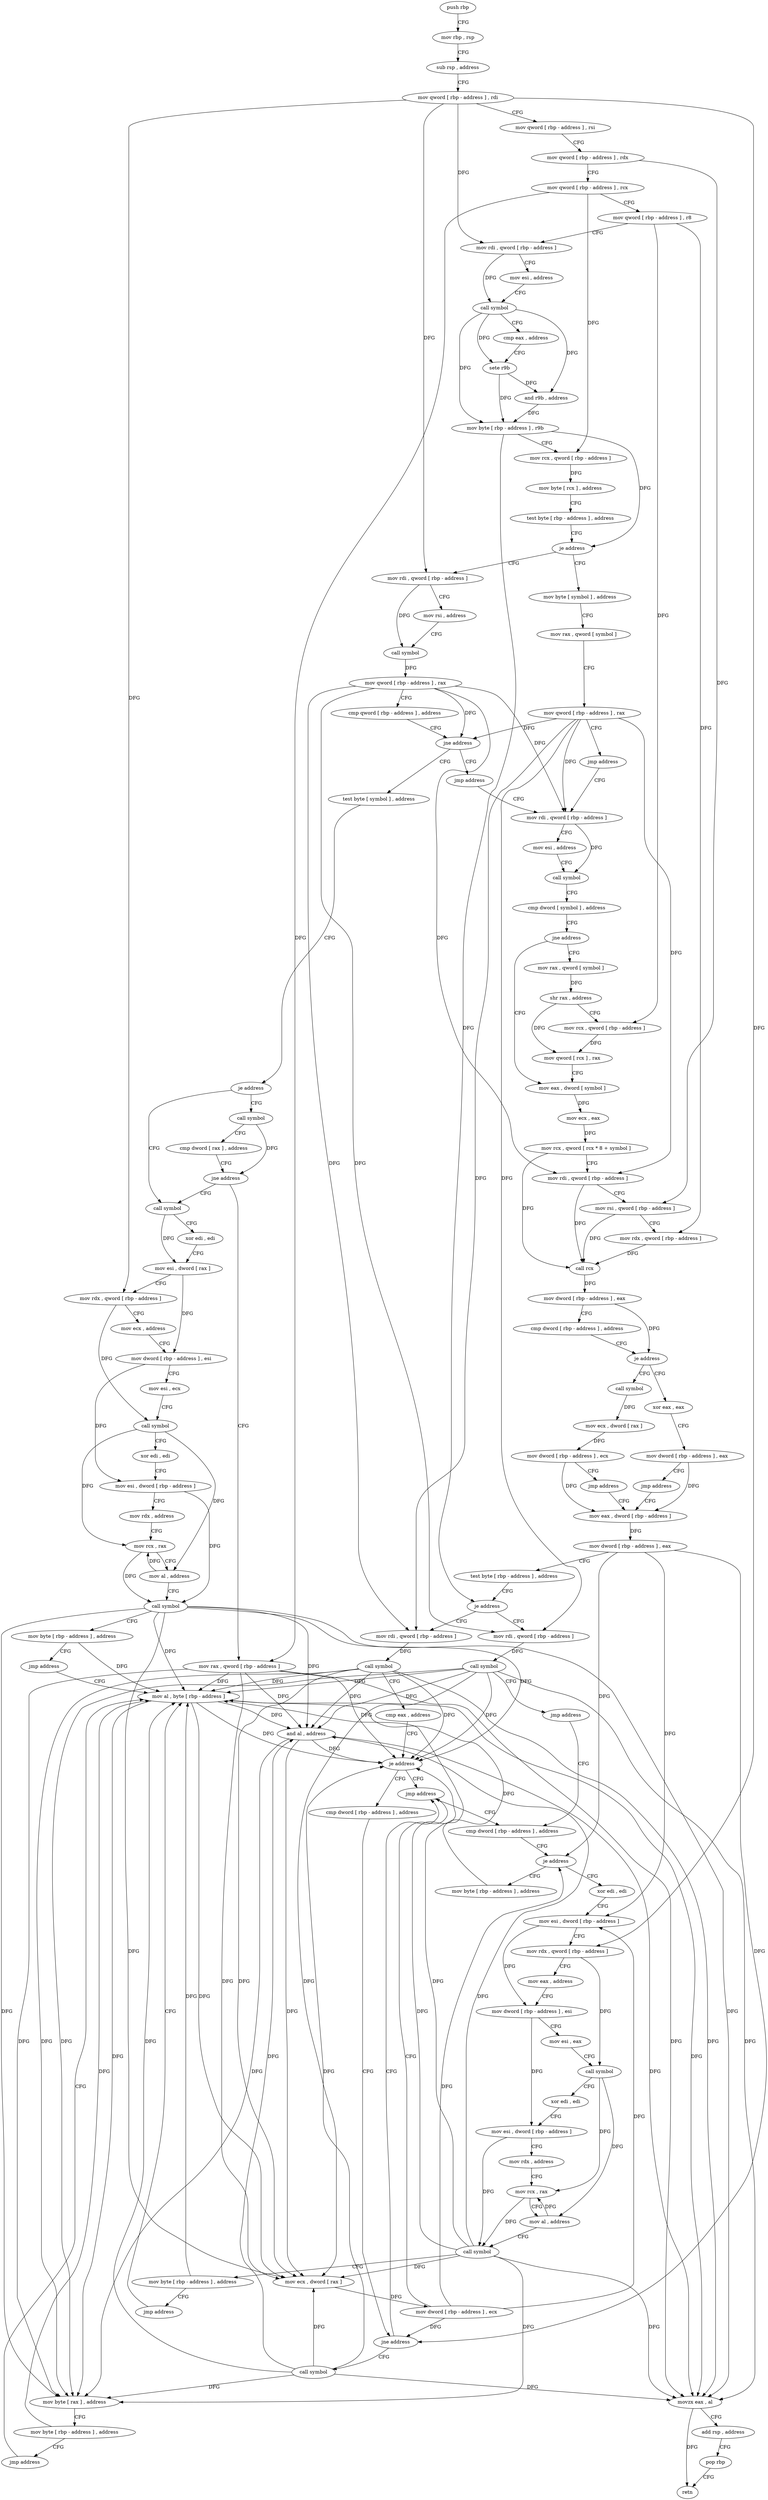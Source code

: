 digraph "func" {
"4207568" [label = "push rbp" ]
"4207569" [label = "mov rbp , rsp" ]
"4207572" [label = "sub rsp , address" ]
"4207576" [label = "mov qword [ rbp - address ] , rdi" ]
"4207580" [label = "mov qword [ rbp - address ] , rsi" ]
"4207584" [label = "mov qword [ rbp - address ] , rdx" ]
"4207588" [label = "mov qword [ rbp - address ] , rcx" ]
"4207592" [label = "mov qword [ rbp - address ] , r8" ]
"4207596" [label = "mov rdi , qword [ rbp - address ]" ]
"4207600" [label = "mov esi , address" ]
"4207605" [label = "call symbol" ]
"4207610" [label = "cmp eax , address" ]
"4207613" [label = "sete r9b" ]
"4207617" [label = "and r9b , address" ]
"4207621" [label = "mov byte [ rbp - address ] , r9b" ]
"4207625" [label = "mov rcx , qword [ rbp - address ]" ]
"4207629" [label = "mov byte [ rcx ] , address" ]
"4207632" [label = "test byte [ rbp - address ] , address" ]
"4207636" [label = "je address" ]
"4207667" [label = "mov rdi , qword [ rbp - address ]" ]
"4207642" [label = "mov byte [ symbol ] , address" ]
"4207671" [label = "mov rsi , address" ]
"4207681" [label = "call symbol" ]
"4207686" [label = "mov qword [ rbp - address ] , rax" ]
"4207690" [label = "cmp qword [ rbp - address ] , address" ]
"4207695" [label = "jne address" ]
"4207807" [label = "jmp address" ]
"4207701" [label = "test byte [ symbol ] , address" ]
"4207650" [label = "mov rax , qword [ symbol ]" ]
"4207658" [label = "mov qword [ rbp - address ] , rax" ]
"4207662" [label = "jmp address" ]
"4207812" [label = "mov rdi , qword [ rbp - address ]" ]
"4207709" [label = "je address" ]
"4207745" [label = "call symbol" ]
"4207715" [label = "call symbol" ]
"4207816" [label = "mov esi , address" ]
"4207821" [label = "call symbol" ]
"4207826" [label = "cmp dword [ symbol ] , address" ]
"4207834" [label = "jne address" ]
"4207859" [label = "mov eax , dword [ symbol ]" ]
"4207840" [label = "mov rax , qword [ symbol ]" ]
"4207750" [label = "xor edi , edi" ]
"4207752" [label = "mov esi , dword [ rax ]" ]
"4207754" [label = "mov rdx , qword [ rbp - address ]" ]
"4207758" [label = "mov ecx , address" ]
"4207763" [label = "mov dword [ rbp - address ] , esi" ]
"4207766" [label = "mov esi , ecx" ]
"4207768" [label = "call symbol" ]
"4207773" [label = "xor edi , edi" ]
"4207775" [label = "mov esi , dword [ rbp - address ]" ]
"4207778" [label = "mov rdx , address" ]
"4207788" [label = "mov rcx , rax" ]
"4207791" [label = "mov al , address" ]
"4207793" [label = "call symbol" ]
"4207798" [label = "mov byte [ rbp - address ] , address" ]
"4207802" [label = "jmp address" ]
"4208073" [label = "mov al , byte [ rbp - address ]" ]
"4207720" [label = "cmp dword [ rax ] , address" ]
"4207723" [label = "jne address" ]
"4207729" [label = "mov rax , qword [ rbp - address ]" ]
"4207866" [label = "mov ecx , eax" ]
"4207868" [label = "mov rcx , qword [ rcx * 8 + symbol ]" ]
"4207876" [label = "mov rdi , qword [ rbp - address ]" ]
"4207880" [label = "mov rsi , qword [ rbp - address ]" ]
"4207884" [label = "mov rdx , qword [ rbp - address ]" ]
"4207888" [label = "call rcx" ]
"4207890" [label = "mov dword [ rbp - address ] , eax" ]
"4207893" [label = "cmp dword [ rbp - address ] , address" ]
"4207897" [label = "je address" ]
"4207918" [label = "xor eax , eax" ]
"4207903" [label = "call symbol" ]
"4207848" [label = "shr rax , address" ]
"4207852" [label = "mov rcx , qword [ rbp - address ]" ]
"4207856" [label = "mov qword [ rcx ] , rax" ]
"4208076" [label = "and al , address" ]
"4208078" [label = "movzx eax , al" ]
"4208081" [label = "add rsp , address" ]
"4208085" [label = "pop rbp" ]
"4208086" [label = "retn" ]
"4207733" [label = "mov byte [ rax ] , address" ]
"4207736" [label = "mov byte [ rbp - address ] , address" ]
"4207740" [label = "jmp address" ]
"4207920" [label = "mov dword [ rbp - address ] , eax" ]
"4207923" [label = "jmp address" ]
"4207928" [label = "mov eax , dword [ rbp - address ]" ]
"4207908" [label = "mov ecx , dword [ rax ]" ]
"4207910" [label = "mov dword [ rbp - address ] , ecx" ]
"4207913" [label = "jmp address" ]
"4207931" [label = "mov dword [ rbp - address ] , eax" ]
"4207934" [label = "test byte [ rbp - address ] , address" ]
"4207938" [label = "je address" ]
"4207958" [label = "mov rdi , qword [ rbp - address ]" ]
"4207944" [label = "mov rdi , qword [ rbp - address ]" ]
"4207962" [label = "call symbol" ]
"4207967" [label = "cmp eax , address" ]
"4207970" [label = "je address" ]
"4207996" [label = "jmp address" ]
"4207976" [label = "cmp dword [ rbp - address ] , address" ]
"4207948" [label = "call symbol" ]
"4207953" [label = "jmp address" ]
"4208001" [label = "cmp dword [ rbp - address ] , address" ]
"4207980" [label = "jne address" ]
"4207986" [label = "call symbol" ]
"4208005" [label = "je address" ]
"4208069" [label = "mov byte [ rbp - address ] , address" ]
"4208011" [label = "xor edi , edi" ]
"4207991" [label = "mov ecx , dword [ rax ]" ]
"4207993" [label = "mov dword [ rbp - address ] , ecx" ]
"4208013" [label = "mov esi , dword [ rbp - address ]" ]
"4208016" [label = "mov rdx , qword [ rbp - address ]" ]
"4208020" [label = "mov eax , address" ]
"4208025" [label = "mov dword [ rbp - address ] , esi" ]
"4208028" [label = "mov esi , eax" ]
"4208030" [label = "call symbol" ]
"4208035" [label = "xor edi , edi" ]
"4208037" [label = "mov esi , dword [ rbp - address ]" ]
"4208040" [label = "mov rdx , address" ]
"4208050" [label = "mov rcx , rax" ]
"4208053" [label = "mov al , address" ]
"4208055" [label = "call symbol" ]
"4208060" [label = "mov byte [ rbp - address ] , address" ]
"4208064" [label = "jmp address" ]
"4207568" -> "4207569" [ label = "CFG" ]
"4207569" -> "4207572" [ label = "CFG" ]
"4207572" -> "4207576" [ label = "CFG" ]
"4207576" -> "4207580" [ label = "CFG" ]
"4207576" -> "4207596" [ label = "DFG" ]
"4207576" -> "4207667" [ label = "DFG" ]
"4207576" -> "4207754" [ label = "DFG" ]
"4207576" -> "4208016" [ label = "DFG" ]
"4207580" -> "4207584" [ label = "CFG" ]
"4207584" -> "4207588" [ label = "CFG" ]
"4207584" -> "4207880" [ label = "DFG" ]
"4207588" -> "4207592" [ label = "CFG" ]
"4207588" -> "4207625" [ label = "DFG" ]
"4207588" -> "4207729" [ label = "DFG" ]
"4207592" -> "4207596" [ label = "CFG" ]
"4207592" -> "4207884" [ label = "DFG" ]
"4207592" -> "4207852" [ label = "DFG" ]
"4207596" -> "4207600" [ label = "CFG" ]
"4207596" -> "4207605" [ label = "DFG" ]
"4207600" -> "4207605" [ label = "CFG" ]
"4207605" -> "4207610" [ label = "CFG" ]
"4207605" -> "4207613" [ label = "DFG" ]
"4207605" -> "4207617" [ label = "DFG" ]
"4207605" -> "4207621" [ label = "DFG" ]
"4207610" -> "4207613" [ label = "CFG" ]
"4207613" -> "4207617" [ label = "DFG" ]
"4207613" -> "4207621" [ label = "DFG" ]
"4207617" -> "4207621" [ label = "DFG" ]
"4207621" -> "4207625" [ label = "CFG" ]
"4207621" -> "4207636" [ label = "DFG" ]
"4207621" -> "4207938" [ label = "DFG" ]
"4207625" -> "4207629" [ label = "DFG" ]
"4207629" -> "4207632" [ label = "CFG" ]
"4207632" -> "4207636" [ label = "CFG" ]
"4207636" -> "4207667" [ label = "CFG" ]
"4207636" -> "4207642" [ label = "CFG" ]
"4207667" -> "4207671" [ label = "CFG" ]
"4207667" -> "4207681" [ label = "DFG" ]
"4207642" -> "4207650" [ label = "CFG" ]
"4207671" -> "4207681" [ label = "CFG" ]
"4207681" -> "4207686" [ label = "DFG" ]
"4207686" -> "4207690" [ label = "CFG" ]
"4207686" -> "4207695" [ label = "DFG" ]
"4207686" -> "4207812" [ label = "DFG" ]
"4207686" -> "4207876" [ label = "DFG" ]
"4207686" -> "4207958" [ label = "DFG" ]
"4207686" -> "4207944" [ label = "DFG" ]
"4207690" -> "4207695" [ label = "CFG" ]
"4207695" -> "4207807" [ label = "CFG" ]
"4207695" -> "4207701" [ label = "CFG" ]
"4207807" -> "4207812" [ label = "CFG" ]
"4207701" -> "4207709" [ label = "CFG" ]
"4207650" -> "4207658" [ label = "CFG" ]
"4207658" -> "4207662" [ label = "CFG" ]
"4207658" -> "4207695" [ label = "DFG" ]
"4207658" -> "4207812" [ label = "DFG" ]
"4207658" -> "4207876" [ label = "DFG" ]
"4207658" -> "4207958" [ label = "DFG" ]
"4207658" -> "4207944" [ label = "DFG" ]
"4207662" -> "4207812" [ label = "CFG" ]
"4207812" -> "4207816" [ label = "CFG" ]
"4207812" -> "4207821" [ label = "DFG" ]
"4207709" -> "4207745" [ label = "CFG" ]
"4207709" -> "4207715" [ label = "CFG" ]
"4207745" -> "4207750" [ label = "CFG" ]
"4207745" -> "4207752" [ label = "DFG" ]
"4207715" -> "4207720" [ label = "CFG" ]
"4207715" -> "4207723" [ label = "DFG" ]
"4207816" -> "4207821" [ label = "CFG" ]
"4207821" -> "4207826" [ label = "CFG" ]
"4207826" -> "4207834" [ label = "CFG" ]
"4207834" -> "4207859" [ label = "CFG" ]
"4207834" -> "4207840" [ label = "CFG" ]
"4207859" -> "4207866" [ label = "DFG" ]
"4207840" -> "4207848" [ label = "DFG" ]
"4207750" -> "4207752" [ label = "CFG" ]
"4207752" -> "4207754" [ label = "CFG" ]
"4207752" -> "4207763" [ label = "DFG" ]
"4207754" -> "4207758" [ label = "CFG" ]
"4207754" -> "4207768" [ label = "DFG" ]
"4207758" -> "4207763" [ label = "CFG" ]
"4207763" -> "4207766" [ label = "CFG" ]
"4207763" -> "4207775" [ label = "DFG" ]
"4207766" -> "4207768" [ label = "CFG" ]
"4207768" -> "4207773" [ label = "CFG" ]
"4207768" -> "4207788" [ label = "DFG" ]
"4207768" -> "4207791" [ label = "DFG" ]
"4207773" -> "4207775" [ label = "CFG" ]
"4207775" -> "4207778" [ label = "CFG" ]
"4207775" -> "4207793" [ label = "DFG" ]
"4207778" -> "4207788" [ label = "CFG" ]
"4207788" -> "4207791" [ label = "CFG" ]
"4207788" -> "4207793" [ label = "DFG" ]
"4207791" -> "4207793" [ label = "CFG" ]
"4207791" -> "4207788" [ label = "DFG" ]
"4207793" -> "4207798" [ label = "CFG" ]
"4207793" -> "4208073" [ label = "DFG" ]
"4207793" -> "4208076" [ label = "DFG" ]
"4207793" -> "4208078" [ label = "DFG" ]
"4207793" -> "4207733" [ label = "DFG" ]
"4207793" -> "4207970" [ label = "DFG" ]
"4207793" -> "4207991" [ label = "DFG" ]
"4207798" -> "4207802" [ label = "CFG" ]
"4207798" -> "4208073" [ label = "DFG" ]
"4207802" -> "4208073" [ label = "CFG" ]
"4208073" -> "4208076" [ label = "DFG" ]
"4208073" -> "4208078" [ label = "DFG" ]
"4208073" -> "4207733" [ label = "DFG" ]
"4208073" -> "4207970" [ label = "DFG" ]
"4208073" -> "4207991" [ label = "DFG" ]
"4207720" -> "4207723" [ label = "CFG" ]
"4207723" -> "4207745" [ label = "CFG" ]
"4207723" -> "4207729" [ label = "CFG" ]
"4207729" -> "4207733" [ label = "DFG" ]
"4207729" -> "4208076" [ label = "DFG" ]
"4207729" -> "4208078" [ label = "DFG" ]
"4207729" -> "4208073" [ label = "DFG" ]
"4207729" -> "4207970" [ label = "DFG" ]
"4207729" -> "4207991" [ label = "DFG" ]
"4207866" -> "4207868" [ label = "DFG" ]
"4207868" -> "4207876" [ label = "CFG" ]
"4207868" -> "4207888" [ label = "DFG" ]
"4207876" -> "4207880" [ label = "CFG" ]
"4207876" -> "4207888" [ label = "DFG" ]
"4207880" -> "4207884" [ label = "CFG" ]
"4207880" -> "4207888" [ label = "DFG" ]
"4207884" -> "4207888" [ label = "DFG" ]
"4207888" -> "4207890" [ label = "DFG" ]
"4207890" -> "4207893" [ label = "CFG" ]
"4207890" -> "4207897" [ label = "DFG" ]
"4207893" -> "4207897" [ label = "CFG" ]
"4207897" -> "4207918" [ label = "CFG" ]
"4207897" -> "4207903" [ label = "CFG" ]
"4207918" -> "4207920" [ label = "CFG" ]
"4207903" -> "4207908" [ label = "DFG" ]
"4207848" -> "4207852" [ label = "CFG" ]
"4207848" -> "4207856" [ label = "DFG" ]
"4207852" -> "4207856" [ label = "DFG" ]
"4207856" -> "4207859" [ label = "CFG" ]
"4208076" -> "4208078" [ label = "DFG" ]
"4208076" -> "4207733" [ label = "DFG" ]
"4208076" -> "4207970" [ label = "DFG" ]
"4208076" -> "4207991" [ label = "DFG" ]
"4208078" -> "4208081" [ label = "CFG" ]
"4208078" -> "4208086" [ label = "DFG" ]
"4208081" -> "4208085" [ label = "CFG" ]
"4208085" -> "4208086" [ label = "CFG" ]
"4207733" -> "4207736" [ label = "CFG" ]
"4207736" -> "4207740" [ label = "CFG" ]
"4207736" -> "4208073" [ label = "DFG" ]
"4207740" -> "4208073" [ label = "CFG" ]
"4207920" -> "4207923" [ label = "CFG" ]
"4207920" -> "4207928" [ label = "DFG" ]
"4207923" -> "4207928" [ label = "CFG" ]
"4207928" -> "4207931" [ label = "DFG" ]
"4207908" -> "4207910" [ label = "DFG" ]
"4207910" -> "4207913" [ label = "CFG" ]
"4207910" -> "4207928" [ label = "DFG" ]
"4207913" -> "4207928" [ label = "CFG" ]
"4207931" -> "4207934" [ label = "CFG" ]
"4207931" -> "4207980" [ label = "DFG" ]
"4207931" -> "4208005" [ label = "DFG" ]
"4207931" -> "4208013" [ label = "DFG" ]
"4207934" -> "4207938" [ label = "CFG" ]
"4207938" -> "4207958" [ label = "CFG" ]
"4207938" -> "4207944" [ label = "CFG" ]
"4207958" -> "4207962" [ label = "DFG" ]
"4207944" -> "4207948" [ label = "DFG" ]
"4207962" -> "4207967" [ label = "CFG" ]
"4207962" -> "4208076" [ label = "DFG" ]
"4207962" -> "4208078" [ label = "DFG" ]
"4207962" -> "4207733" [ label = "DFG" ]
"4207962" -> "4208073" [ label = "DFG" ]
"4207962" -> "4207970" [ label = "DFG" ]
"4207962" -> "4207991" [ label = "DFG" ]
"4207967" -> "4207970" [ label = "CFG" ]
"4207970" -> "4207996" [ label = "CFG" ]
"4207970" -> "4207976" [ label = "CFG" ]
"4207996" -> "4208001" [ label = "CFG" ]
"4207976" -> "4207980" [ label = "CFG" ]
"4207948" -> "4207953" [ label = "CFG" ]
"4207948" -> "4208076" [ label = "DFG" ]
"4207948" -> "4208078" [ label = "DFG" ]
"4207948" -> "4207733" [ label = "DFG" ]
"4207948" -> "4207970" [ label = "DFG" ]
"4207948" -> "4208073" [ label = "DFG" ]
"4207948" -> "4207991" [ label = "DFG" ]
"4207953" -> "4208001" [ label = "CFG" ]
"4208001" -> "4208005" [ label = "CFG" ]
"4207980" -> "4207996" [ label = "CFG" ]
"4207980" -> "4207986" [ label = "CFG" ]
"4207986" -> "4207991" [ label = "DFG" ]
"4207986" -> "4208076" [ label = "DFG" ]
"4207986" -> "4208078" [ label = "DFG" ]
"4207986" -> "4207733" [ label = "DFG" ]
"4207986" -> "4207970" [ label = "DFG" ]
"4207986" -> "4208073" [ label = "DFG" ]
"4208005" -> "4208069" [ label = "CFG" ]
"4208005" -> "4208011" [ label = "CFG" ]
"4208069" -> "4208073" [ label = "DFG" ]
"4208011" -> "4208013" [ label = "CFG" ]
"4207991" -> "4207993" [ label = "DFG" ]
"4207993" -> "4207996" [ label = "CFG" ]
"4207993" -> "4207980" [ label = "DFG" ]
"4207993" -> "4208005" [ label = "DFG" ]
"4207993" -> "4208013" [ label = "DFG" ]
"4208013" -> "4208016" [ label = "CFG" ]
"4208013" -> "4208025" [ label = "DFG" ]
"4208016" -> "4208020" [ label = "CFG" ]
"4208016" -> "4208030" [ label = "DFG" ]
"4208020" -> "4208025" [ label = "CFG" ]
"4208025" -> "4208028" [ label = "CFG" ]
"4208025" -> "4208037" [ label = "DFG" ]
"4208028" -> "4208030" [ label = "CFG" ]
"4208030" -> "4208035" [ label = "CFG" ]
"4208030" -> "4208050" [ label = "DFG" ]
"4208030" -> "4208053" [ label = "DFG" ]
"4208035" -> "4208037" [ label = "CFG" ]
"4208037" -> "4208040" [ label = "CFG" ]
"4208037" -> "4208055" [ label = "DFG" ]
"4208040" -> "4208050" [ label = "CFG" ]
"4208050" -> "4208053" [ label = "CFG" ]
"4208050" -> "4208055" [ label = "DFG" ]
"4208053" -> "4208055" [ label = "CFG" ]
"4208053" -> "4208050" [ label = "DFG" ]
"4208055" -> "4208060" [ label = "CFG" ]
"4208055" -> "4208076" [ label = "DFG" ]
"4208055" -> "4208078" [ label = "DFG" ]
"4208055" -> "4207733" [ label = "DFG" ]
"4208055" -> "4207970" [ label = "DFG" ]
"4208055" -> "4207991" [ label = "DFG" ]
"4208055" -> "4208073" [ label = "DFG" ]
"4208060" -> "4208064" [ label = "CFG" ]
"4208060" -> "4208073" [ label = "DFG" ]
"4208064" -> "4208073" [ label = "CFG" ]
}
